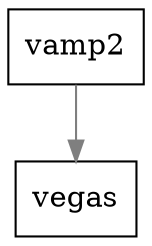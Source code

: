
digraph G {
concentrate=true
splines=true
node[shape=record,style=filled,fillcolor=white]
edge[color=gray50]
vamp2 -> vegas
 }

